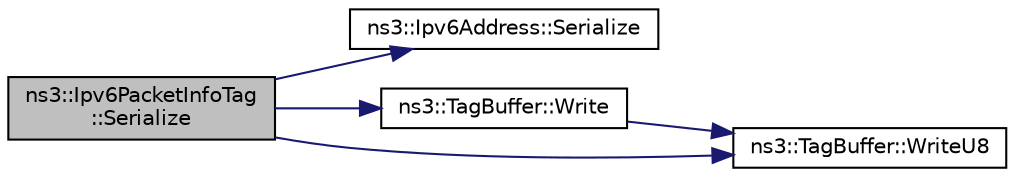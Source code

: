 digraph "ns3::Ipv6PacketInfoTag::Serialize"
{
  edge [fontname="Helvetica",fontsize="10",labelfontname="Helvetica",labelfontsize="10"];
  node [fontname="Helvetica",fontsize="10",shape=record];
  rankdir="LR";
  Node1 [label="ns3::Ipv6PacketInfoTag\l::Serialize",height=0.2,width=0.4,color="black", fillcolor="grey75", style="filled", fontcolor="black"];
  Node1 -> Node2 [color="midnightblue",fontsize="10",style="solid"];
  Node2 [label="ns3::Ipv6Address::Serialize",height=0.2,width=0.4,color="black", fillcolor="white", style="filled",URL="$d5/de6/classns3_1_1Ipv6Address.html#adf5b453892de2893a371380ab299db88",tooltip="Serialize this address to a 16-byte buffer. "];
  Node1 -> Node3 [color="midnightblue",fontsize="10",style="solid"];
  Node3 [label="ns3::TagBuffer::Write",height=0.2,width=0.4,color="black", fillcolor="white", style="filled",URL="$d6/ded/classns3_1_1TagBuffer.html#adfddfcd8996e2426cb03c9220f715b49"];
  Node3 -> Node4 [color="midnightblue",fontsize="10",style="solid"];
  Node4 [label="ns3::TagBuffer::WriteU8",height=0.2,width=0.4,color="black", fillcolor="white", style="filled",URL="$d6/ded/classns3_1_1TagBuffer.html#a75098eafbb40382166603f99d1149c0b"];
  Node1 -> Node4 [color="midnightblue",fontsize="10",style="solid"];
}
